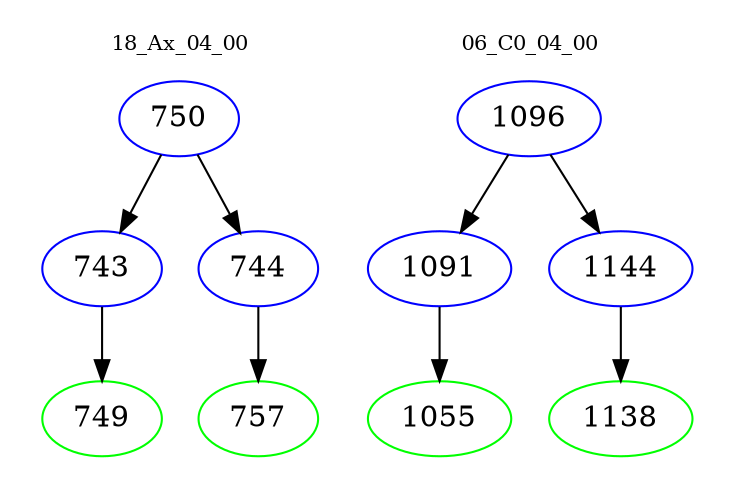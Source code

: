 digraph{
subgraph cluster_0 {
color = white
label = "18_Ax_04_00";
fontsize=10;
T0_750 [label="750", color="blue"]
T0_750 -> T0_743 [color="black"]
T0_743 [label="743", color="blue"]
T0_743 -> T0_749 [color="black"]
T0_749 [label="749", color="green"]
T0_750 -> T0_744 [color="black"]
T0_744 [label="744", color="blue"]
T0_744 -> T0_757 [color="black"]
T0_757 [label="757", color="green"]
}
subgraph cluster_1 {
color = white
label = "06_C0_04_00";
fontsize=10;
T1_1096 [label="1096", color="blue"]
T1_1096 -> T1_1091 [color="black"]
T1_1091 [label="1091", color="blue"]
T1_1091 -> T1_1055 [color="black"]
T1_1055 [label="1055", color="green"]
T1_1096 -> T1_1144 [color="black"]
T1_1144 [label="1144", color="blue"]
T1_1144 -> T1_1138 [color="black"]
T1_1138 [label="1138", color="green"]
}
}
